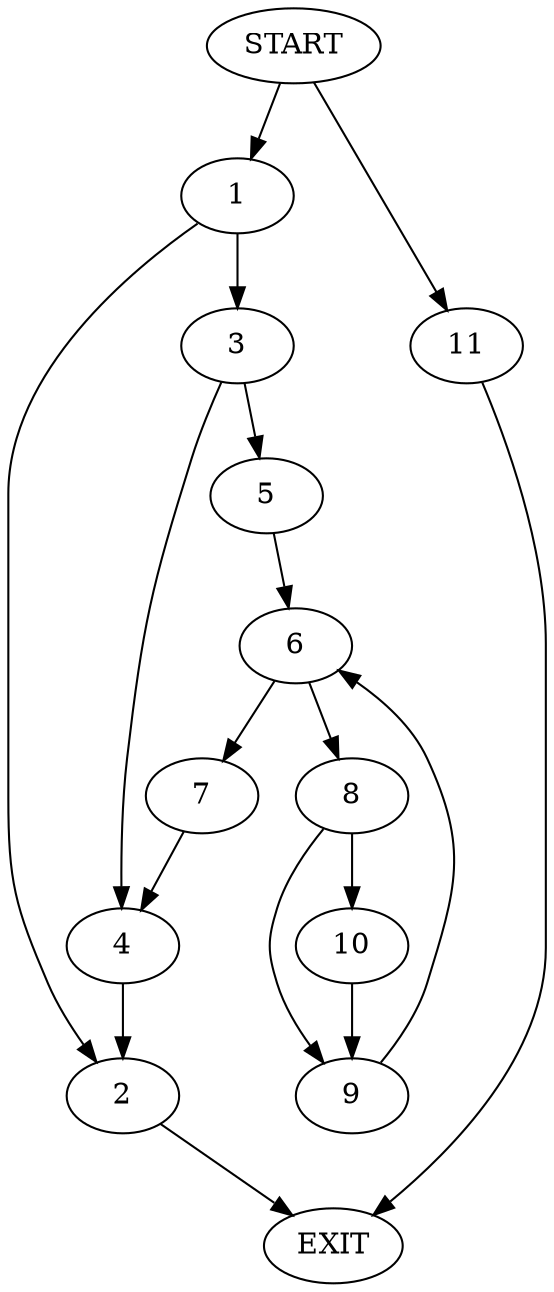 digraph {
0 [label="START"]
12 [label="EXIT"]
0 -> 1
1 -> 2
1 -> 3
2 -> 12
3 -> 4
3 -> 5
4 -> 2
5 -> 6
6 -> 7
6 -> 8
8 -> 9
8 -> 10
7 -> 4
10 -> 9
9 -> 6
0 -> 11
11 -> 12
}
